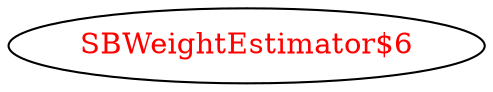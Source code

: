 digraph dependencyGraph {
 concentrate=true;
 ranksep="2.0";
 rankdir="LR"; 
 splines="ortho";
"SBWeightEstimator$6" [fontcolor="red"];
}
